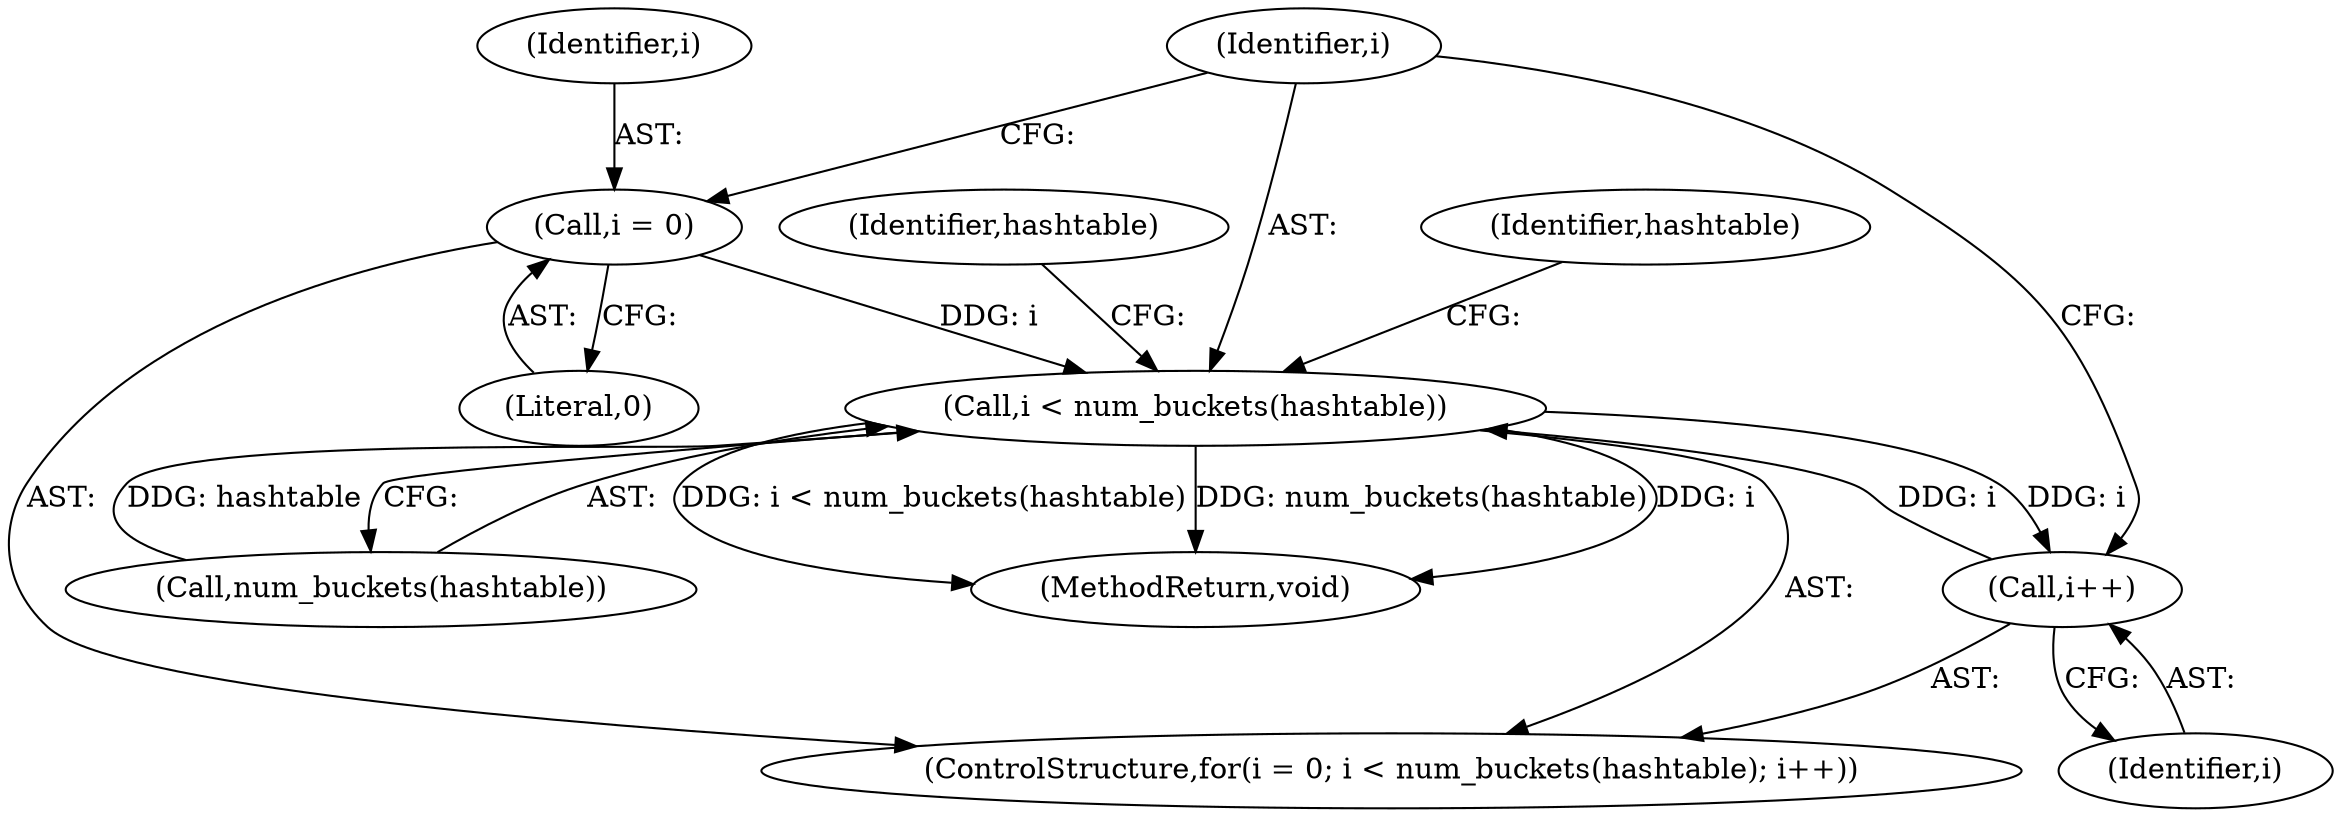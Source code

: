 digraph "1_jansson_8f80c2d83808150724d31793e6ade92749b1faa4_0@del" {
"1000107" [label="(Call,i = 0)"];
"1000110" [label="(Call,i < num_buckets(hashtable))"];
"1000114" [label="(Call,i++)"];
"1000121" [label="(Identifier,hashtable)"];
"1000111" [label="(Identifier,i)"];
"1000107" [label="(Call,i = 0)"];
"1000106" [label="(ControlStructure,for(i = 0; i < num_buckets(hashtable); i++))"];
"1000110" [label="(Call,i < num_buckets(hashtable))"];
"1000109" [label="(Literal,0)"];
"1000112" [label="(Call,num_buckets(hashtable))"];
"1000115" [label="(Identifier,i)"];
"1000114" [label="(Call,i++)"];
"1000140" [label="(Identifier,hashtable)"];
"1000108" [label="(Identifier,i)"];
"1000147" [label="(MethodReturn,void)"];
"1000107" -> "1000106"  [label="AST: "];
"1000107" -> "1000109"  [label="CFG: "];
"1000108" -> "1000107"  [label="AST: "];
"1000109" -> "1000107"  [label="AST: "];
"1000111" -> "1000107"  [label="CFG: "];
"1000107" -> "1000110"  [label="DDG: i"];
"1000110" -> "1000106"  [label="AST: "];
"1000110" -> "1000112"  [label="CFG: "];
"1000111" -> "1000110"  [label="AST: "];
"1000112" -> "1000110"  [label="AST: "];
"1000121" -> "1000110"  [label="CFG: "];
"1000140" -> "1000110"  [label="CFG: "];
"1000110" -> "1000147"  [label="DDG: num_buckets(hashtable)"];
"1000110" -> "1000147"  [label="DDG: i"];
"1000110" -> "1000147"  [label="DDG: i < num_buckets(hashtable)"];
"1000114" -> "1000110"  [label="DDG: i"];
"1000112" -> "1000110"  [label="DDG: hashtable"];
"1000110" -> "1000114"  [label="DDG: i"];
"1000114" -> "1000106"  [label="AST: "];
"1000114" -> "1000115"  [label="CFG: "];
"1000115" -> "1000114"  [label="AST: "];
"1000111" -> "1000114"  [label="CFG: "];
}
